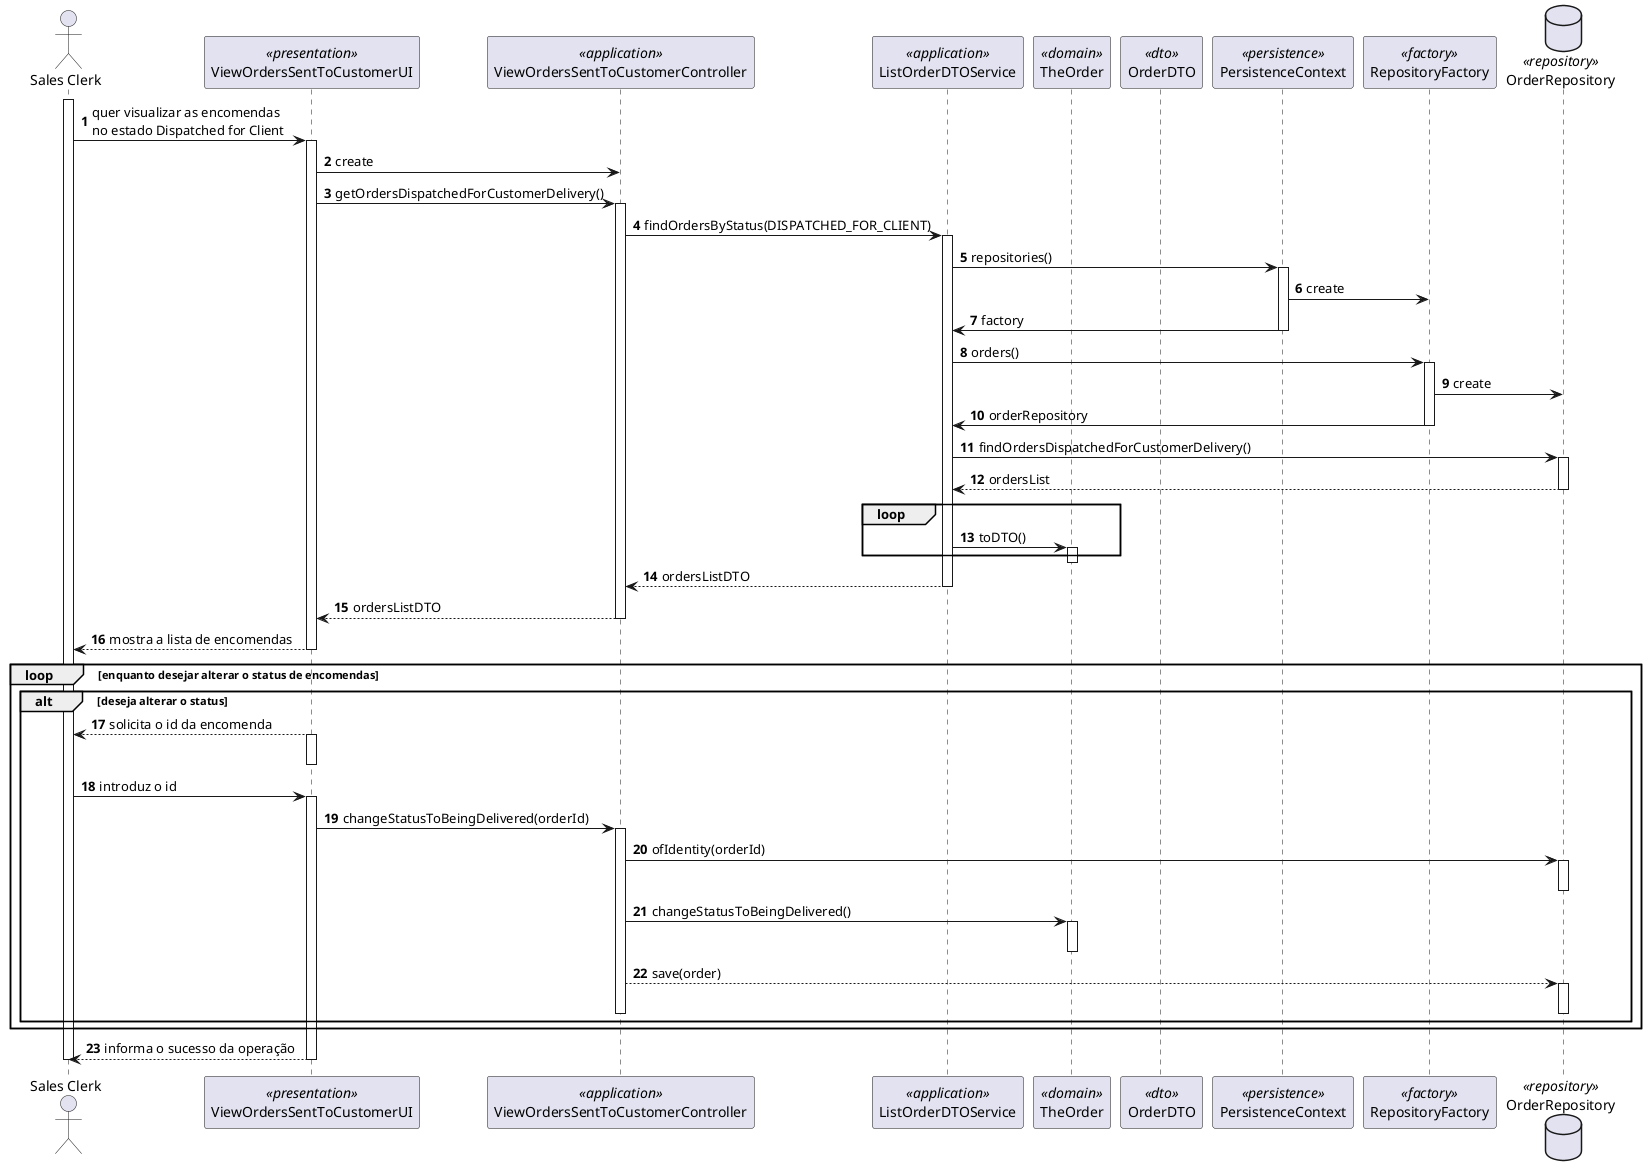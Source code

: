 @startuml

autonumber
actor "Sales Clerk" as SC
participant ViewOrdersSentToCustomerUI as UI <<presentation>>
participant ViewOrdersSentToCustomerController as Controller <<application>>
participant ListOrderDTOService as serv <<application>>
participant "TheOrder" as Domain <<domain>>
participant "OrderDTO" as DTO <<dto>>
participant PersistenceContext as Persistence <<persistence>>
participant RepositoryFactory as Factory <<factory>>
database OrderRepository as repository <<repository>>

activate SC
SC -> UI : quer visualizar as encomendas\nno estado Dispatched for Client
activate UI
UI -> Controller: create
UI -> Controller: getOrdersDispatchedForCustomerDelivery()
activate Controller
Controller -> serv: findOrdersByStatus(DISPATCHED_FOR_CLIENT)
activate serv
serv -> Persistence: repositories()
activate Persistence
Persistence -> Factory: create
Persistence -> serv: factory
deactivate Persistence
serv -> Factory: orders()
activate Factory
Factory -> repository: create
Factory -> serv: orderRepository
deactivate Factory
serv->repository:findOrdersDispatchedForCustomerDelivery()
activate repository
repository --> serv: ordersList
deactivate repository
loop
serv -> Domain: toDTO()
activate Domain
end
deactivate Domain
serv --> Controller: ordersListDTO
deactivate serv
Controller --> UI: ordersListDTO
deactivate Controller
UI --> SC : mostra a lista de encomendas
deactivate UI
loop enquanto desejar alterar o status de encomendas
/'SC -> UI : Pergunta se pretende alterar o status de alguma\nencomenda para Being Delivered
activate UI'/
alt deseja alterar o status
UI --> SC : solicita o id da encomenda
activate UI
deactivate UI
SC -> UI : introduz o id
activate UI
UI -> Controller: changeStatusToBeingDelivered(orderId)
activate Controller
Controller->repository:ofIdentity(orderId)
activate repository
deactivate repository
Controller -> Domain: changeStatusToBeingDelivered()
activate Domain
deactivate Domain
Controller --> repository: save(order)
activate repository
deactivate repository
deactivate Controller
end
end
UI --> SC : informa o sucesso da operação
deactivate UI
deactivate SC

@enduml